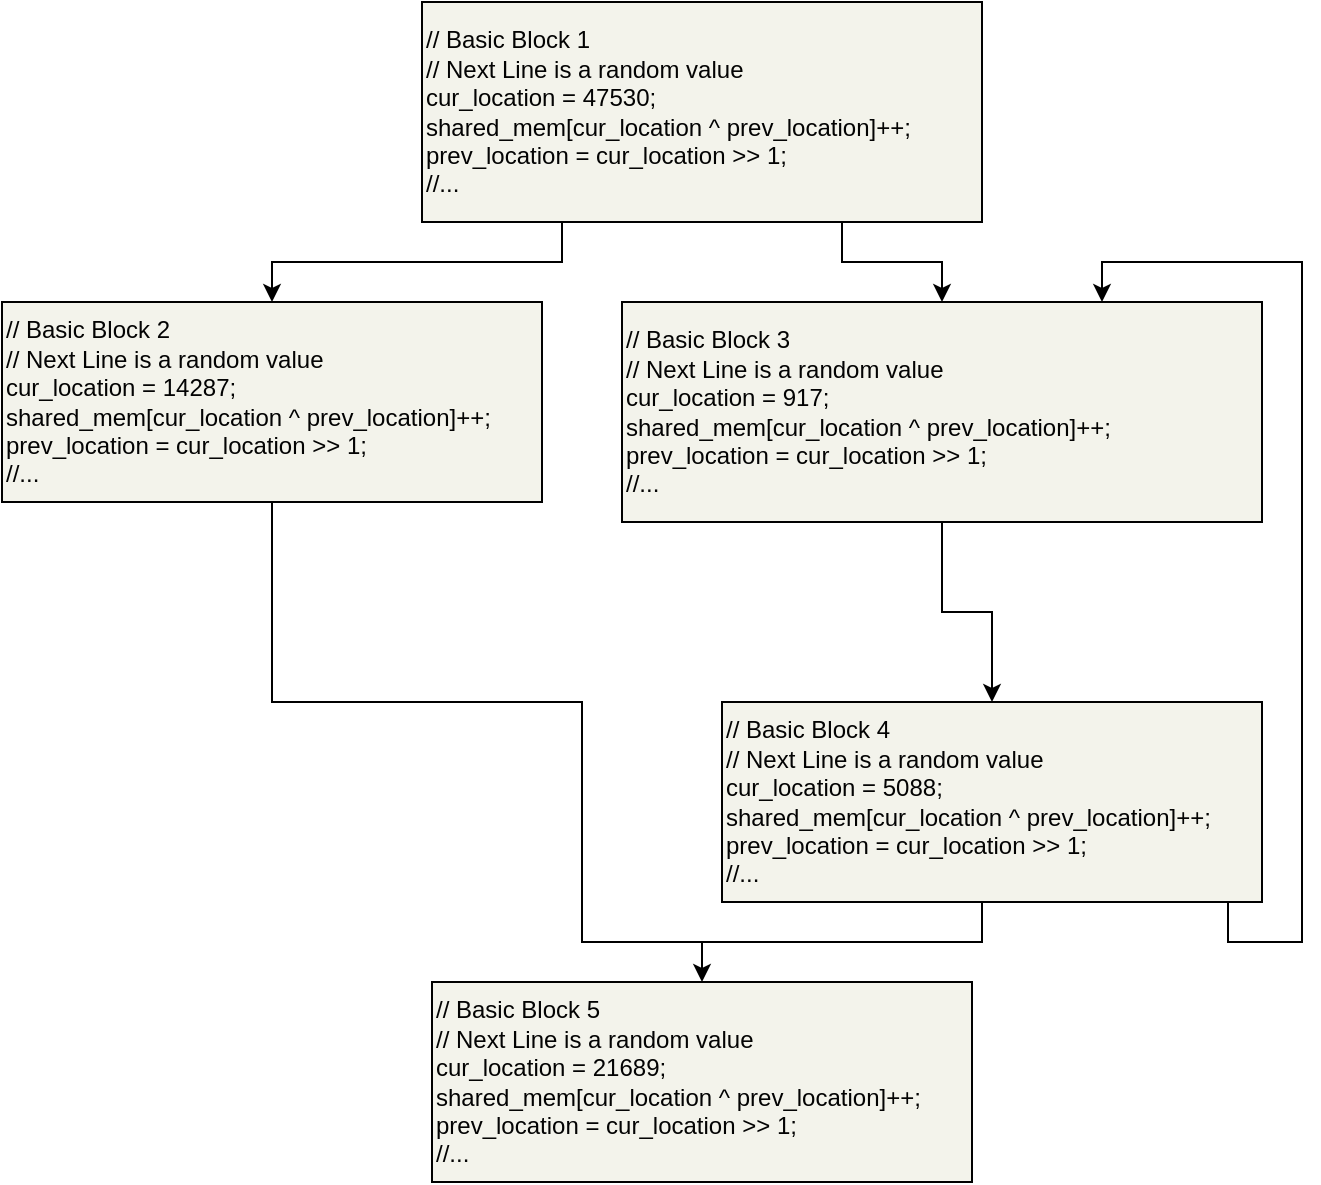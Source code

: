 <mxfile pages="1">
    <diagram id="Ex9nssdTxlT7TpCbuSto" name="Page-1">
        <mxGraphModel dx="873" dy="768" grid="1" gridSize="10" guides="1" tooltips="1" connect="1" arrows="1" fold="1" page="1" pageScale="1" pageWidth="827" pageHeight="1169" math="0" shadow="0">
            <root>
                <mxCell id="0"/>
                <mxCell id="1" parent="0"/>
                <mxCell id="rp97ohG0JGLd58k4tToJ-6" style="edgeStyle=orthogonalEdgeStyle;rounded=0;orthogonalLoop=1;jettySize=auto;html=1;exitX=0.25;exitY=1;exitDx=0;exitDy=0;entryX=0.5;entryY=0;entryDx=0;entryDy=0;" parent="1" source="rp97ohG0JGLd58k4tToJ-1" target="rp97ohG0JGLd58k4tToJ-2" edge="1">
                    <mxGeometry relative="1" as="geometry"/>
                </mxCell>
                <mxCell id="rp97ohG0JGLd58k4tToJ-7" style="edgeStyle=orthogonalEdgeStyle;rounded=0;orthogonalLoop=1;jettySize=auto;html=1;exitX=0.75;exitY=1;exitDx=0;exitDy=0;" parent="1" source="rp97ohG0JGLd58k4tToJ-1" target="rp97ohG0JGLd58k4tToJ-3" edge="1">
                    <mxGeometry relative="1" as="geometry"/>
                </mxCell>
                <mxCell id="rp97ohG0JGLd58k4tToJ-1" value="&lt;span style=&quot;background-color: rgb(243 , 243 , 235)&quot;&gt;&lt;font color=&quot;#030303&quot;&gt;// Basic Block 1&lt;br&gt;// Next Line is a random value&lt;br&gt;cur_location = 47530; &lt;br&gt;shared_mem[cur_location ^ prev_location]++;&lt;br&gt;prev_location = cur_location &amp;gt;&amp;gt; 1;&lt;br&gt;//...&lt;/font&gt;&lt;br&gt;&lt;/span&gt;" style="rounded=0;whiteSpace=wrap;html=1;align=left;background-color=rgb(243, 243, 235);fillColor=#f3f3eb;" parent="1" vertex="1">
                    <mxGeometry x="280" y="50" width="280" height="110" as="geometry"/>
                </mxCell>
                <mxCell id="rp97ohG0JGLd58k4tToJ-11" style="edgeStyle=orthogonalEdgeStyle;rounded=0;orthogonalLoop=1;jettySize=auto;html=1;exitX=0.5;exitY=1;exitDx=0;exitDy=0;endArrow=none;endFill=0;" parent="1" source="rp97ohG0JGLd58k4tToJ-2" edge="1">
                    <mxGeometry relative="1" as="geometry">
                        <mxPoint x="420" y="520" as="targetPoint"/>
                        <Array as="points">
                            <mxPoint x="205" y="400"/>
                            <mxPoint x="360" y="400"/>
                            <mxPoint x="360" y="520"/>
                        </Array>
                    </mxGeometry>
                </mxCell>
                <mxCell id="rp97ohG0JGLd58k4tToJ-2" value="&lt;font color=&quot;#030303&quot;&gt;&lt;span style=&quot;background-color: rgb(243 , 243 , 235)&quot;&gt;// Basic Block 2&lt;br&gt;&lt;/span&gt;&lt;span style=&quot;background-color: rgb(243 , 243 , 235)&quot;&gt;// Next Line is a random value&lt;br&gt;&lt;/span&gt;&lt;/font&gt;&lt;span style=&quot;background-color: rgb(243 , 243 , 235)&quot;&gt;&lt;font color=&quot;#030303&quot;&gt;cur_location = 14287; &lt;br&gt;shared_mem[cur_location ^ prev_location]++;&lt;br&gt;prev_location = cur_location &amp;gt;&amp;gt; 1;&lt;br&gt;//...&lt;/font&gt;&lt;br&gt;&lt;/span&gt;" style="rounded=0;whiteSpace=wrap;html=1;align=left;background-color=rgb(243, 243, 235);fillColor=#f3f3eb;" parent="1" vertex="1">
                    <mxGeometry x="70" y="200" width="270" height="100" as="geometry"/>
                </mxCell>
                <mxCell id="rp97ohG0JGLd58k4tToJ-8" style="edgeStyle=orthogonalEdgeStyle;rounded=0;orthogonalLoop=1;jettySize=auto;html=1;exitX=0.5;exitY=1;exitDx=0;exitDy=0;" parent="1" source="rp97ohG0JGLd58k4tToJ-3" target="rp97ohG0JGLd58k4tToJ-4" edge="1">
                    <mxGeometry relative="1" as="geometry"/>
                </mxCell>
                <mxCell id="rp97ohG0JGLd58k4tToJ-3" value="&lt;font color=&quot;#030303&quot;&gt;&lt;span style=&quot;background-color: rgb(243 , 243 , 235)&quot;&gt;// Basic Block 3&lt;br&gt;&lt;/span&gt;&lt;span style=&quot;background-color: rgb(243 , 243 , 235)&quot;&gt;// Next Line is a random value&lt;/span&gt;&lt;/font&gt;&lt;span style=&quot;background-color: rgb(243 , 243 , 235)&quot;&gt;&lt;font color=&quot;#030303&quot;&gt;&lt;br&gt;cur_location = 917; &lt;br&gt;shared_mem[cur_location ^ prev_location]++;&lt;br&gt;prev_location = cur_location &amp;gt;&amp;gt; 1;&lt;br&gt;//...&lt;/font&gt;&lt;br&gt;&lt;/span&gt;" style="rounded=0;whiteSpace=wrap;html=1;align=left;background-color=rgb(243, 243, 235);fillColor=#f3f3eb;" parent="1" vertex="1">
                    <mxGeometry x="380" y="200" width="320" height="110" as="geometry"/>
                </mxCell>
                <mxCell id="rp97ohG0JGLd58k4tToJ-10" style="edgeStyle=orthogonalEdgeStyle;rounded=0;orthogonalLoop=1;jettySize=auto;html=1;exitX=0.25;exitY=1;exitDx=0;exitDy=0;entryX=0.5;entryY=0;entryDx=0;entryDy=0;" parent="1" source="rp97ohG0JGLd58k4tToJ-4" target="rp97ohG0JGLd58k4tToJ-5" edge="1">
                    <mxGeometry relative="1" as="geometry">
                        <Array as="points">
                            <mxPoint x="560" y="500"/>
                            <mxPoint x="560" y="520"/>
                            <mxPoint x="420" y="520"/>
                        </Array>
                    </mxGeometry>
                </mxCell>
                <mxCell id="rp97ohG0JGLd58k4tToJ-12" style="edgeStyle=orthogonalEdgeStyle;rounded=0;orthogonalLoop=1;jettySize=auto;html=1;exitX=0.75;exitY=1;exitDx=0;exitDy=0;entryX=0.75;entryY=0;entryDx=0;entryDy=0;" parent="1" source="rp97ohG0JGLd58k4tToJ-4" target="rp97ohG0JGLd58k4tToJ-3" edge="1">
                    <mxGeometry relative="1" as="geometry">
                        <mxPoint x="800" y="160" as="targetPoint"/>
                        <Array as="points">
                            <mxPoint x="683" y="500"/>
                            <mxPoint x="683" y="520"/>
                            <mxPoint x="720" y="520"/>
                            <mxPoint x="720" y="180"/>
                            <mxPoint x="620" y="180"/>
                        </Array>
                    </mxGeometry>
                </mxCell>
                <mxCell id="rp97ohG0JGLd58k4tToJ-4" value="&lt;font color=&quot;#030303&quot;&gt;&lt;span style=&quot;background-color: rgb(243 , 243 , 235)&quot;&gt;// Basic Block 4&lt;br&gt;&lt;/span&gt;&lt;span style=&quot;background-color: rgb(243 , 243 , 235)&quot;&gt;// Next Line is a random value&lt;/span&gt;&lt;/font&gt;&lt;span style=&quot;background-color: rgb(243 , 243 , 235)&quot;&gt;&lt;font color=&quot;#030303&quot;&gt;&lt;br&gt;cur_location = 5088; &lt;br&gt;shared_mem[cur_location ^ prev_location]++;&lt;br&gt;prev_location = cur_location &amp;gt;&amp;gt; 1;&lt;br&gt;//...&lt;/font&gt;&lt;br&gt;&lt;/span&gt;" style="rounded=0;whiteSpace=wrap;html=1;align=left;background-color=rgb(243, 243, 235);fillColor=#f3f3eb;" parent="1" vertex="1">
                    <mxGeometry x="430" y="400" width="270" height="100" as="geometry"/>
                </mxCell>
                <mxCell id="rp97ohG0JGLd58k4tToJ-5" value="&lt;font color=&quot;#030303&quot;&gt;&lt;span style=&quot;background-color: rgb(243 , 243 , 235)&quot;&gt;// Basic Block 5&lt;br&gt;&lt;/span&gt;&lt;span style=&quot;background-color: rgb(243 , 243 , 235)&quot;&gt;// Next Line is a random value&lt;/span&gt;&lt;/font&gt;&lt;span style=&quot;background-color: rgb(243 , 243 , 235)&quot;&gt;&lt;font color=&quot;#030303&quot;&gt;&lt;br&gt;cur_location = 21689; &lt;br&gt;shared_mem[cur_location ^ prev_location]++;&lt;br&gt;prev_location = cur_location &amp;gt;&amp;gt; 1;&lt;br&gt;//...&lt;/font&gt;&lt;br&gt;&lt;/span&gt;" style="rounded=0;whiteSpace=wrap;html=1;align=left;background-color=rgb(243, 243, 235);fillColor=#f3f3eb;" parent="1" vertex="1">
                    <mxGeometry x="285" y="540" width="270" height="100" as="geometry"/>
                </mxCell>
            </root>
        </mxGraphModel>
    </diagram>
</mxfile>